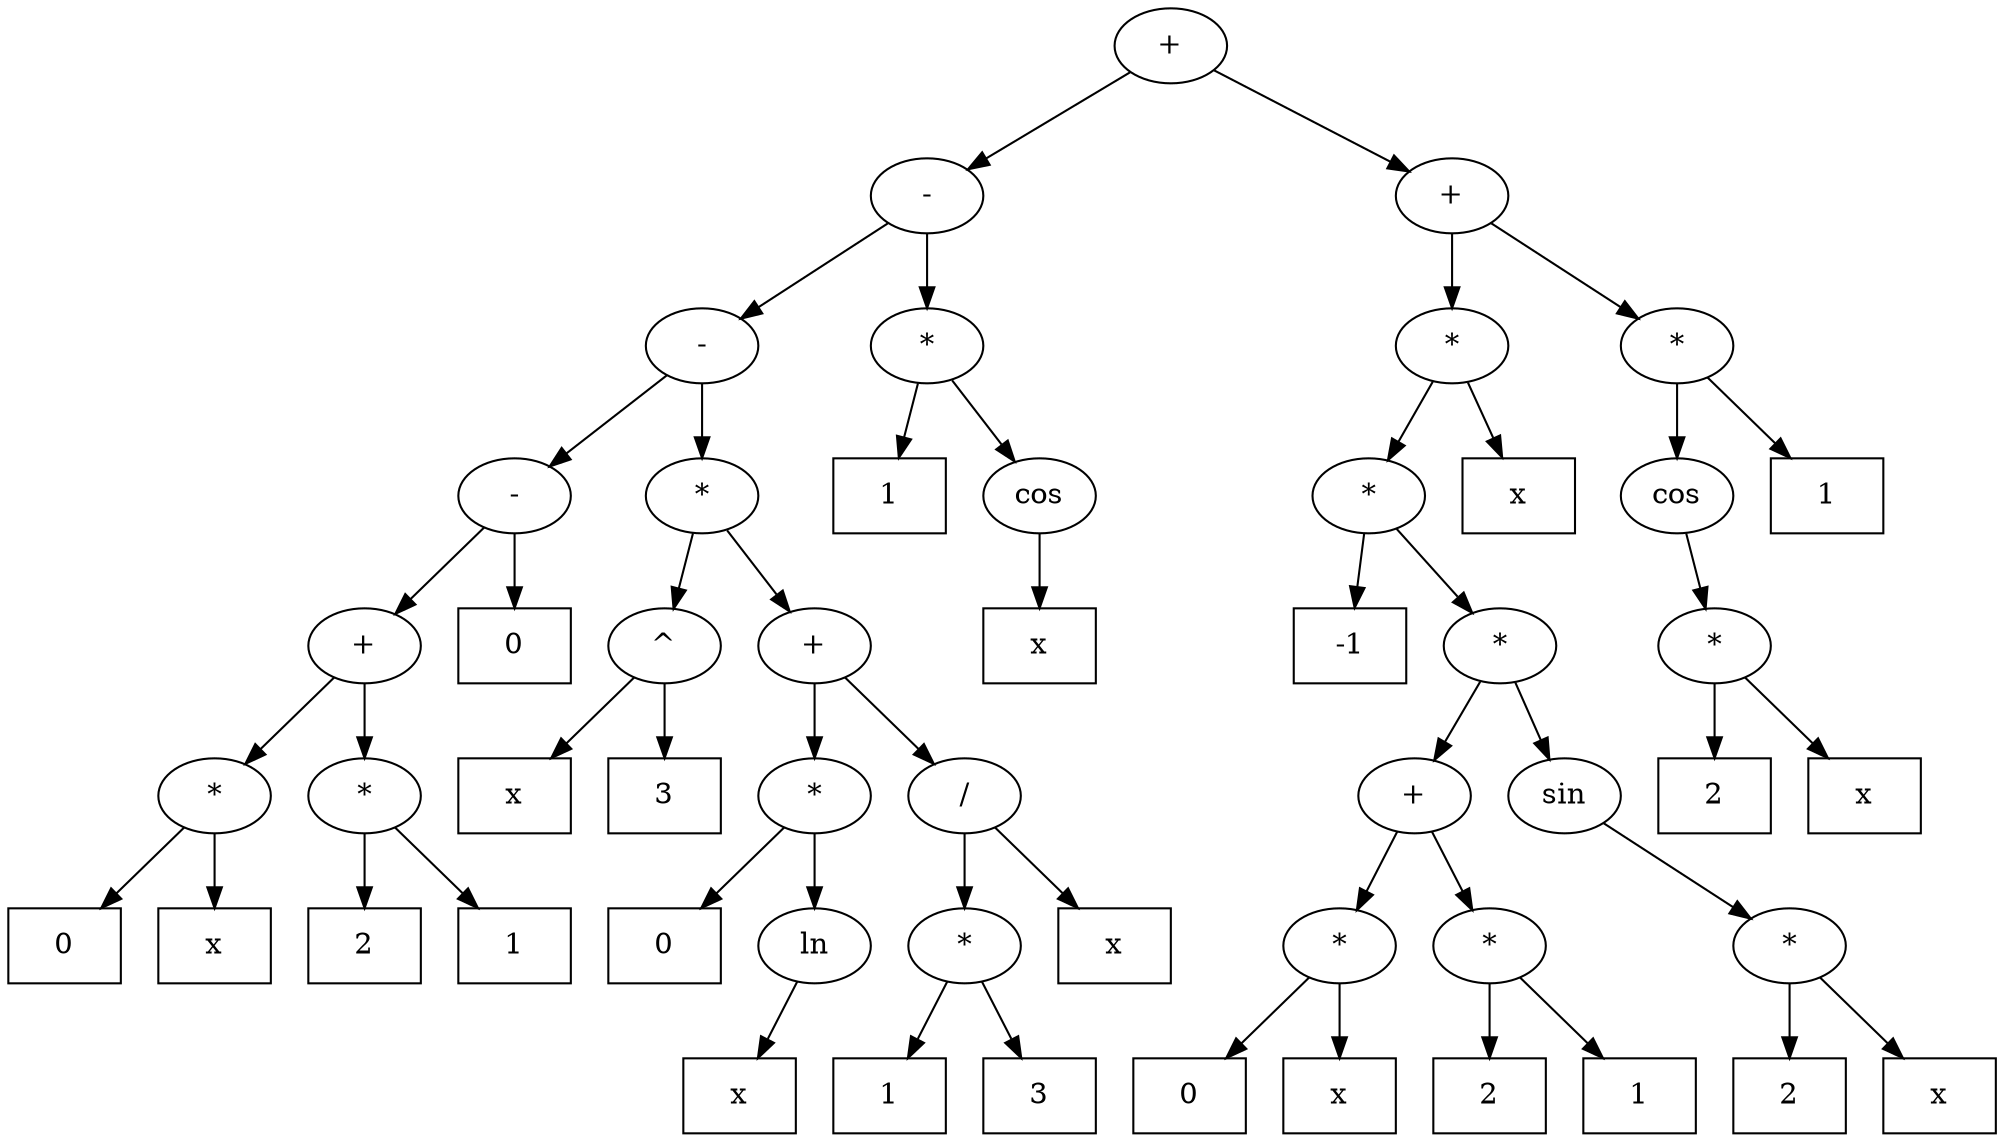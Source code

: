 digraph TREE {

	peak0x560dbac42690 [label = "+"];
		peak0x560dbac42690 -> peak0x560dbac42660
	peak0x560dbac42660 [label = "-"];
		peak0x560dbac42660 -> peak0x560dbac42630
	peak0x560dbac42630 [label = "-"];
		peak0x560dbac42630 -> peak0x560dbac42600
	peak0x560dbac42600 [label = "-"];
		peak0x560dbac42600 -> peak0x560dbac425d0
	peak0x560dbac425d0 [label = "+"];
		peak0x560dbac425d0 -> peak0x560dbac425a0
	peak0x560dbac425a0 [label = "*"];
		peak0x560dbac425a0 -> peak0x560dbac42570
	peak0x560dbac42570 [label = "0" shape = box];
		peak0x560dbac425a0 -> peak0x560dbac42540
	peak0x560dbac42540 [label = "x" shape = box];
		peak0x560dbac425d0 -> peak0x560dbac42510
	peak0x560dbac42510 [label = "*"];
		peak0x560dbac42510 -> peak0x560dbac424e0
	peak0x560dbac424e0 [label = "2" shape = box];
		peak0x560dbac42510 -> peak0x560dbac424b0
	peak0x560dbac424b0 [label = "1" shape = box];
		peak0x560dbac42600 -> peak0x560dbac42480
	peak0x560dbac42480 [label = "0" shape = box];
		peak0x560dbac42630 -> peak0x560dbac42450
	peak0x560dbac42450 [label = "*"];
		peak0x560dbac42450 -> peak0x560dbac42420
	peak0x560dbac42420 [label = "^"];
		peak0x560dbac42420 -> peak0x560dbac423f0
	peak0x560dbac423f0 [label = "x" shape = box];
		peak0x560dbac42420 -> peak0x560dbac423c0
	peak0x560dbac423c0 [label = "3" shape = box];
		peak0x560dbac42450 -> peak0x560dbac42390
	peak0x560dbac42390 [label = "+"];
		peak0x560dbac42390 -> peak0x560dbac42360
	peak0x560dbac42360 [label = "*"];
		peak0x560dbac42360 -> peak0x560dbac42330
	peak0x560dbac42330 [label = "0" shape = box];
		peak0x560dbac42360 -> peak0x560dbac42300
	peak0x560dbac42300 [label = "ln"];
		peak0x560dbac42300 -> peak0x560dbac422d0
	peak0x560dbac422d0 [label = "x" shape = box];
		peak0x560dbac42390 -> peak0x560dbac422a0
	peak0x560dbac422a0 [label = "/"];
		peak0x560dbac422a0 -> peak0x560dbac42270
	peak0x560dbac42270 [label = "*"];
		peak0x560dbac42270 -> peak0x560dbac42240
	peak0x560dbac42240 [label = "1" shape = box];
		peak0x560dbac42270 -> peak0x560dbac42210
	peak0x560dbac42210 [label = "3" shape = box];
		peak0x560dbac422a0 -> peak0x560dbac421e0
	peak0x560dbac421e0 [label = "x" shape = box];
		peak0x560dbac42660 -> peak0x560dbac421b0
	peak0x560dbac421b0 [label = "*"];
		peak0x560dbac421b0 -> peak0x560dbac42180
	peak0x560dbac42180 [label = "1" shape = box];
		peak0x560dbac421b0 -> peak0x560dbac42150
	peak0x560dbac42150 [label = "cos"];
		peak0x560dbac42150 -> peak0x560dbac42120
	peak0x560dbac42120 [label = "x" shape = box];
		peak0x560dbac42690 -> peak0x560dbac420f0
	peak0x560dbac420f0 [label = "+"];
		peak0x560dbac420f0 -> peak0x560dbac420c0
	peak0x560dbac420c0 [label = "*"];
		peak0x560dbac420c0 -> peak0x560dbac42090
	peak0x560dbac42090 [label = "*"];
		peak0x560dbac42090 -> peak0x560dbac42060
	peak0x560dbac42060 [label = "-1" shape = box];
		peak0x560dbac42090 -> peak0x560dbac42030
	peak0x560dbac42030 [label = "*"];
		peak0x560dbac42030 -> peak0x560dbac42000
	peak0x560dbac42000 [label = "+"];
		peak0x560dbac42000 -> peak0x560dbac41fd0
	peak0x560dbac41fd0 [label = "*"];
		peak0x560dbac41fd0 -> peak0x560dbac41fa0
	peak0x560dbac41fa0 [label = "0" shape = box];
		peak0x560dbac41fd0 -> peak0x560dbac41f70
	peak0x560dbac41f70 [label = "x" shape = box];
		peak0x560dbac42000 -> peak0x560dbac41f40
	peak0x560dbac41f40 [label = "*"];
		peak0x560dbac41f40 -> peak0x560dbac41f10
	peak0x560dbac41f10 [label = "2" shape = box];
		peak0x560dbac41f40 -> peak0x560dbac41ee0
	peak0x560dbac41ee0 [label = "1" shape = box];
		peak0x560dbac42030 -> peak0x560dbac41eb0
	peak0x560dbac41eb0 [label = "sin"];
		peak0x560dbac41eb0 -> peak0x560dbac41e20
	peak0x560dbac41e20 [label = "*"];
		peak0x560dbac41e20 -> peak0x560dbac41e50
	peak0x560dbac41e50 [label = "2" shape = box];
		peak0x560dbac41e20 -> peak0x560dbac41e80
	peak0x560dbac41e80 [label = "x" shape = box];
		peak0x560dbac420c0 -> peak0x560dbac41df0
	peak0x560dbac41df0 [label = "x" shape = box];
		peak0x560dbac420f0 -> peak0x560dbac41dc0
	peak0x560dbac41dc0 [label = "*"];
		peak0x560dbac41dc0 -> peak0x560dbac41d00
	peak0x560dbac41d00 [label = "cos"];
		peak0x560dbac41d00 -> peak0x560dbac41d30
	peak0x560dbac41d30 [label = "*"];
		peak0x560dbac41d30 -> peak0x560dbac41d60
	peak0x560dbac41d60 [label = "2" shape = box];
		peak0x560dbac41d30 -> peak0x560dbac41d90
	peak0x560dbac41d90 [label = "x" shape = box];
		peak0x560dbac41dc0 -> peak0x560dbac41cd0
	peak0x560dbac41cd0 [label = "1" shape = box];
}
